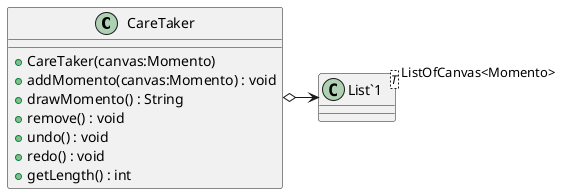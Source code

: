 @startuml
class CareTaker {
    + CareTaker(canvas:Momento)
    + addMomento(canvas:Momento) : void
    + drawMomento() : String
    + remove() : void
    + undo() : void
    + redo() : void
    + getLength() : int
}
class "List`1"<T> {
}
CareTaker o-> "ListOfCanvas<Momento>" "List`1"
@enduml
